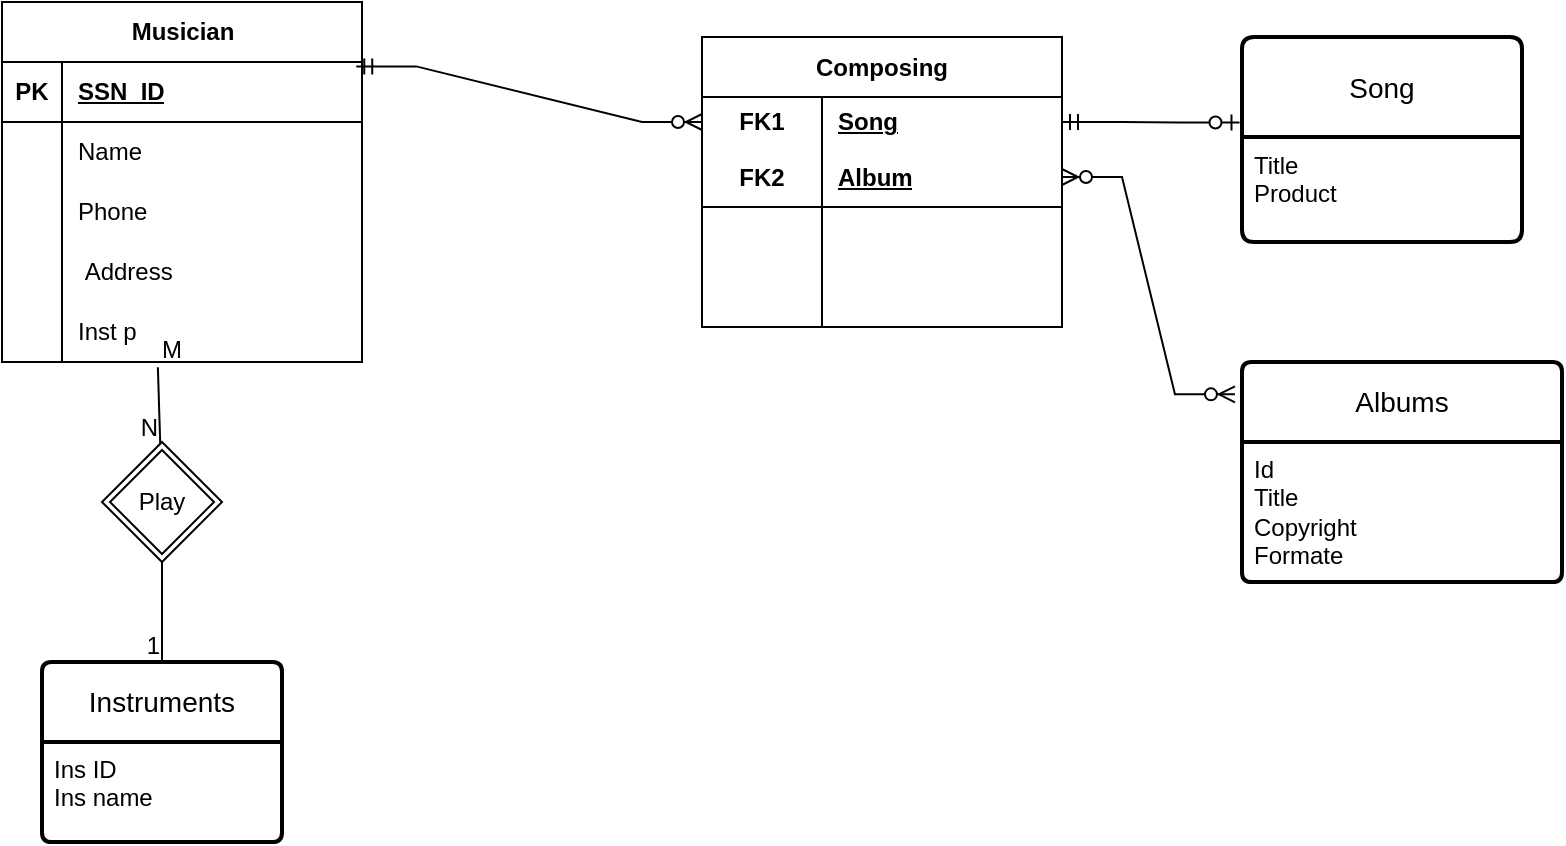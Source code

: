 <mxfile version="22.1.5" type="device">
  <diagram name="Page-1" id="RYSHmlMiUnHbTtB8zmpe">
    <mxGraphModel dx="1290" dy="591" grid="1" gridSize="10" guides="1" tooltips="1" connect="1" arrows="1" fold="1" page="1" pageScale="1" pageWidth="850" pageHeight="1100" math="0" shadow="0">
      <root>
        <mxCell id="0" />
        <mxCell id="1" parent="0" />
        <mxCell id="5WMIPq0qc2o_205MozTW-1" value="Musician" style="shape=table;startSize=30;container=1;collapsible=1;childLayout=tableLayout;fixedRows=1;rowLines=0;fontStyle=1;align=center;resizeLast=1;html=1;" vertex="1" parent="1">
          <mxGeometry x="40" y="50" width="180" height="180" as="geometry" />
        </mxCell>
        <mxCell id="5WMIPq0qc2o_205MozTW-2" value="" style="shape=tableRow;horizontal=0;startSize=0;swimlaneHead=0;swimlaneBody=0;fillColor=none;collapsible=0;dropTarget=0;points=[[0,0.5],[1,0.5]];portConstraint=eastwest;top=0;left=0;right=0;bottom=1;" vertex="1" parent="5WMIPq0qc2o_205MozTW-1">
          <mxGeometry y="30" width="180" height="30" as="geometry" />
        </mxCell>
        <mxCell id="5WMIPq0qc2o_205MozTW-3" value="PK" style="shape=partialRectangle;connectable=0;fillColor=none;top=0;left=0;bottom=0;right=0;fontStyle=1;overflow=hidden;whiteSpace=wrap;html=1;" vertex="1" parent="5WMIPq0qc2o_205MozTW-2">
          <mxGeometry width="30" height="30" as="geometry">
            <mxRectangle width="30" height="30" as="alternateBounds" />
          </mxGeometry>
        </mxCell>
        <mxCell id="5WMIPq0qc2o_205MozTW-4" value="SSN_ID" style="shape=partialRectangle;connectable=0;fillColor=none;top=0;left=0;bottom=0;right=0;align=left;spacingLeft=6;fontStyle=5;overflow=hidden;whiteSpace=wrap;html=1;" vertex="1" parent="5WMIPq0qc2o_205MozTW-2">
          <mxGeometry x="30" width="150" height="30" as="geometry">
            <mxRectangle width="150" height="30" as="alternateBounds" />
          </mxGeometry>
        </mxCell>
        <mxCell id="5WMIPq0qc2o_205MozTW-5" value="" style="shape=tableRow;horizontal=0;startSize=0;swimlaneHead=0;swimlaneBody=0;fillColor=none;collapsible=0;dropTarget=0;points=[[0,0.5],[1,0.5]];portConstraint=eastwest;top=0;left=0;right=0;bottom=0;" vertex="1" parent="5WMIPq0qc2o_205MozTW-1">
          <mxGeometry y="60" width="180" height="30" as="geometry" />
        </mxCell>
        <mxCell id="5WMIPq0qc2o_205MozTW-6" value="" style="shape=partialRectangle;connectable=0;fillColor=none;top=0;left=0;bottom=0;right=0;editable=1;overflow=hidden;whiteSpace=wrap;html=1;" vertex="1" parent="5WMIPq0qc2o_205MozTW-5">
          <mxGeometry width="30" height="30" as="geometry">
            <mxRectangle width="30" height="30" as="alternateBounds" />
          </mxGeometry>
        </mxCell>
        <mxCell id="5WMIPq0qc2o_205MozTW-7" value="Name" style="shape=partialRectangle;connectable=0;fillColor=none;top=0;left=0;bottom=0;right=0;align=left;spacingLeft=6;overflow=hidden;whiteSpace=wrap;html=1;" vertex="1" parent="5WMIPq0qc2o_205MozTW-5">
          <mxGeometry x="30" width="150" height="30" as="geometry">
            <mxRectangle width="150" height="30" as="alternateBounds" />
          </mxGeometry>
        </mxCell>
        <mxCell id="5WMIPq0qc2o_205MozTW-8" value="" style="shape=tableRow;horizontal=0;startSize=0;swimlaneHead=0;swimlaneBody=0;fillColor=none;collapsible=0;dropTarget=0;points=[[0,0.5],[1,0.5]];portConstraint=eastwest;top=0;left=0;right=0;bottom=0;" vertex="1" parent="5WMIPq0qc2o_205MozTW-1">
          <mxGeometry y="90" width="180" height="30" as="geometry" />
        </mxCell>
        <mxCell id="5WMIPq0qc2o_205MozTW-9" value="" style="shape=partialRectangle;connectable=0;fillColor=none;top=0;left=0;bottom=0;right=0;editable=1;overflow=hidden;whiteSpace=wrap;html=1;" vertex="1" parent="5WMIPq0qc2o_205MozTW-8">
          <mxGeometry width="30" height="30" as="geometry">
            <mxRectangle width="30" height="30" as="alternateBounds" />
          </mxGeometry>
        </mxCell>
        <mxCell id="5WMIPq0qc2o_205MozTW-10" value="Phone" style="shape=partialRectangle;connectable=0;fillColor=none;top=0;left=0;bottom=0;right=0;align=left;spacingLeft=6;overflow=hidden;whiteSpace=wrap;html=1;" vertex="1" parent="5WMIPq0qc2o_205MozTW-8">
          <mxGeometry x="30" width="150" height="30" as="geometry">
            <mxRectangle width="150" height="30" as="alternateBounds" />
          </mxGeometry>
        </mxCell>
        <mxCell id="5WMIPq0qc2o_205MozTW-11" value="" style="shape=tableRow;horizontal=0;startSize=0;swimlaneHead=0;swimlaneBody=0;fillColor=none;collapsible=0;dropTarget=0;points=[[0,0.5],[1,0.5]];portConstraint=eastwest;top=0;left=0;right=0;bottom=0;" vertex="1" parent="5WMIPq0qc2o_205MozTW-1">
          <mxGeometry y="120" width="180" height="30" as="geometry" />
        </mxCell>
        <mxCell id="5WMIPq0qc2o_205MozTW-12" value="" style="shape=partialRectangle;connectable=0;fillColor=none;top=0;left=0;bottom=0;right=0;editable=1;overflow=hidden;whiteSpace=wrap;html=1;" vertex="1" parent="5WMIPq0qc2o_205MozTW-11">
          <mxGeometry width="30" height="30" as="geometry">
            <mxRectangle width="30" height="30" as="alternateBounds" />
          </mxGeometry>
        </mxCell>
        <mxCell id="5WMIPq0qc2o_205MozTW-13" value="&amp;nbsp;Address" style="shape=partialRectangle;connectable=0;fillColor=none;top=0;left=0;bottom=0;right=0;align=left;spacingLeft=6;overflow=hidden;whiteSpace=wrap;html=1;" vertex="1" parent="5WMIPq0qc2o_205MozTW-11">
          <mxGeometry x="30" width="150" height="30" as="geometry">
            <mxRectangle width="150" height="30" as="alternateBounds" />
          </mxGeometry>
        </mxCell>
        <mxCell id="5WMIPq0qc2o_205MozTW-14" value="" style="shape=tableRow;horizontal=0;startSize=0;swimlaneHead=0;swimlaneBody=0;fillColor=none;collapsible=0;dropTarget=0;points=[[0,0.5],[1,0.5]];portConstraint=eastwest;top=0;left=0;right=0;bottom=0;" vertex="1" parent="5WMIPq0qc2o_205MozTW-1">
          <mxGeometry y="150" width="180" height="30" as="geometry" />
        </mxCell>
        <mxCell id="5WMIPq0qc2o_205MozTW-15" value="" style="shape=partialRectangle;connectable=0;fillColor=none;top=0;left=0;bottom=0;right=0;editable=1;overflow=hidden;whiteSpace=wrap;html=1;" vertex="1" parent="5WMIPq0qc2o_205MozTW-14">
          <mxGeometry width="30" height="30" as="geometry">
            <mxRectangle width="30" height="30" as="alternateBounds" />
          </mxGeometry>
        </mxCell>
        <mxCell id="5WMIPq0qc2o_205MozTW-16" value="Inst p" style="shape=partialRectangle;connectable=0;fillColor=none;top=0;left=0;bottom=0;right=0;align=left;spacingLeft=6;overflow=hidden;whiteSpace=wrap;html=1;" vertex="1" parent="5WMIPq0qc2o_205MozTW-14">
          <mxGeometry x="30" width="150" height="30" as="geometry">
            <mxRectangle width="150" height="30" as="alternateBounds" />
          </mxGeometry>
        </mxCell>
        <mxCell id="5WMIPq0qc2o_205MozTW-20" value="Play" style="shape=rhombus;double=1;perimeter=rhombusPerimeter;whiteSpace=wrap;html=1;align=center;" vertex="1" parent="1">
          <mxGeometry x="90" y="270" width="60" height="60" as="geometry" />
        </mxCell>
        <mxCell id="5WMIPq0qc2o_205MozTW-21" value="Instruments" style="swimlane;childLayout=stackLayout;horizontal=1;startSize=40;horizontalStack=0;rounded=1;fontSize=14;fontStyle=0;strokeWidth=2;resizeParent=0;resizeLast=1;shadow=0;dashed=0;align=center;arcSize=4;whiteSpace=wrap;html=1;" vertex="1" parent="1">
          <mxGeometry x="60" y="380" width="120" height="90" as="geometry" />
        </mxCell>
        <mxCell id="5WMIPq0qc2o_205MozTW-22" value="Ins ID&lt;br&gt;Ins name&lt;br&gt;" style="align=left;strokeColor=none;fillColor=none;spacingLeft=4;fontSize=12;verticalAlign=top;resizable=0;rotatable=0;part=1;html=1;" vertex="1" parent="5WMIPq0qc2o_205MozTW-21">
          <mxGeometry y="40" width="120" height="50" as="geometry" />
        </mxCell>
        <mxCell id="5WMIPq0qc2o_205MozTW-36" value="Composing" style="shape=table;startSize=30;container=1;collapsible=1;childLayout=tableLayout;fixedRows=1;rowLines=0;fontStyle=1;align=center;resizeLast=1;html=1;whiteSpace=wrap;" vertex="1" parent="1">
          <mxGeometry x="390" y="67.5" width="180" height="145" as="geometry" />
        </mxCell>
        <mxCell id="5WMIPq0qc2o_205MozTW-37" value="" style="shape=tableRow;horizontal=0;startSize=0;swimlaneHead=0;swimlaneBody=0;fillColor=none;collapsible=0;dropTarget=0;points=[[0,0.5],[1,0.5]];portConstraint=eastwest;top=0;left=0;right=0;bottom=0;html=1;" vertex="1" parent="5WMIPq0qc2o_205MozTW-36">
          <mxGeometry y="30" width="180" height="25" as="geometry" />
        </mxCell>
        <mxCell id="5WMIPq0qc2o_205MozTW-38" value="FK1" style="shape=partialRectangle;connectable=0;fillColor=none;top=0;left=0;bottom=0;right=0;fontStyle=1;overflow=hidden;html=1;whiteSpace=wrap;" vertex="1" parent="5WMIPq0qc2o_205MozTW-37">
          <mxGeometry width="60" height="25" as="geometry">
            <mxRectangle width="60" height="25" as="alternateBounds" />
          </mxGeometry>
        </mxCell>
        <mxCell id="5WMIPq0qc2o_205MozTW-39" value="Song" style="shape=partialRectangle;connectable=0;fillColor=none;top=0;left=0;bottom=0;right=0;align=left;spacingLeft=6;fontStyle=5;overflow=hidden;html=1;whiteSpace=wrap;" vertex="1" parent="5WMIPq0qc2o_205MozTW-37">
          <mxGeometry x="60" width="120" height="25" as="geometry">
            <mxRectangle width="120" height="25" as="alternateBounds" />
          </mxGeometry>
        </mxCell>
        <mxCell id="5WMIPq0qc2o_205MozTW-40" value="" style="shape=tableRow;horizontal=0;startSize=0;swimlaneHead=0;swimlaneBody=0;fillColor=none;collapsible=0;dropTarget=0;points=[[0,0.5],[1,0.5]];portConstraint=eastwest;top=0;left=0;right=0;bottom=1;html=1;" vertex="1" parent="5WMIPq0qc2o_205MozTW-36">
          <mxGeometry y="55" width="180" height="30" as="geometry" />
        </mxCell>
        <mxCell id="5WMIPq0qc2o_205MozTW-41" value="FK2" style="shape=partialRectangle;connectable=0;fillColor=none;top=0;left=0;bottom=0;right=0;fontStyle=1;overflow=hidden;html=1;whiteSpace=wrap;" vertex="1" parent="5WMIPq0qc2o_205MozTW-40">
          <mxGeometry width="60" height="30" as="geometry">
            <mxRectangle width="60" height="30" as="alternateBounds" />
          </mxGeometry>
        </mxCell>
        <mxCell id="5WMIPq0qc2o_205MozTW-42" value="Album" style="shape=partialRectangle;connectable=0;fillColor=none;top=0;left=0;bottom=0;right=0;align=left;spacingLeft=6;fontStyle=5;overflow=hidden;html=1;whiteSpace=wrap;" vertex="1" parent="5WMIPq0qc2o_205MozTW-40">
          <mxGeometry x="60" width="120" height="30" as="geometry">
            <mxRectangle width="120" height="30" as="alternateBounds" />
          </mxGeometry>
        </mxCell>
        <mxCell id="5WMIPq0qc2o_205MozTW-43" value="" style="shape=tableRow;horizontal=0;startSize=0;swimlaneHead=0;swimlaneBody=0;fillColor=none;collapsible=0;dropTarget=0;points=[[0,0.5],[1,0.5]];portConstraint=eastwest;top=0;left=0;right=0;bottom=0;html=1;" vertex="1" parent="5WMIPq0qc2o_205MozTW-36">
          <mxGeometry y="85" width="180" height="30" as="geometry" />
        </mxCell>
        <mxCell id="5WMIPq0qc2o_205MozTW-44" value="" style="shape=partialRectangle;connectable=0;fillColor=none;top=0;left=0;bottom=0;right=0;editable=1;overflow=hidden;html=1;whiteSpace=wrap;" vertex="1" parent="5WMIPq0qc2o_205MozTW-43">
          <mxGeometry width="60" height="30" as="geometry">
            <mxRectangle width="60" height="30" as="alternateBounds" />
          </mxGeometry>
        </mxCell>
        <mxCell id="5WMIPq0qc2o_205MozTW-45" value="" style="shape=partialRectangle;connectable=0;fillColor=none;top=0;left=0;bottom=0;right=0;align=left;spacingLeft=6;overflow=hidden;html=1;whiteSpace=wrap;" vertex="1" parent="5WMIPq0qc2o_205MozTW-43">
          <mxGeometry x="60" width="120" height="30" as="geometry">
            <mxRectangle width="120" height="30" as="alternateBounds" />
          </mxGeometry>
        </mxCell>
        <mxCell id="5WMIPq0qc2o_205MozTW-46" value="" style="shape=tableRow;horizontal=0;startSize=0;swimlaneHead=0;swimlaneBody=0;fillColor=none;collapsible=0;dropTarget=0;points=[[0,0.5],[1,0.5]];portConstraint=eastwest;top=0;left=0;right=0;bottom=0;html=1;" vertex="1" parent="5WMIPq0qc2o_205MozTW-36">
          <mxGeometry y="115" width="180" height="30" as="geometry" />
        </mxCell>
        <mxCell id="5WMIPq0qc2o_205MozTW-47" value="" style="shape=partialRectangle;connectable=0;fillColor=none;top=0;left=0;bottom=0;right=0;editable=1;overflow=hidden;html=1;whiteSpace=wrap;" vertex="1" parent="5WMIPq0qc2o_205MozTW-46">
          <mxGeometry width="60" height="30" as="geometry">
            <mxRectangle width="60" height="30" as="alternateBounds" />
          </mxGeometry>
        </mxCell>
        <mxCell id="5WMIPq0qc2o_205MozTW-48" value="" style="shape=partialRectangle;connectable=0;fillColor=none;top=0;left=0;bottom=0;right=0;align=left;spacingLeft=6;overflow=hidden;html=1;whiteSpace=wrap;" vertex="1" parent="5WMIPq0qc2o_205MozTW-46">
          <mxGeometry x="60" width="120" height="30" as="geometry">
            <mxRectangle width="120" height="30" as="alternateBounds" />
          </mxGeometry>
        </mxCell>
        <mxCell id="5WMIPq0qc2o_205MozTW-49" value="Song" style="swimlane;childLayout=stackLayout;horizontal=1;startSize=50;horizontalStack=0;rounded=1;fontSize=14;fontStyle=0;strokeWidth=2;resizeParent=0;resizeLast=1;shadow=0;dashed=0;align=center;arcSize=4;whiteSpace=wrap;html=1;" vertex="1" parent="1">
          <mxGeometry x="660" y="67.5" width="140" height="102.5" as="geometry" />
        </mxCell>
        <mxCell id="5WMIPq0qc2o_205MozTW-50" value="Title&lt;br&gt;Product" style="align=left;strokeColor=none;fillColor=none;spacingLeft=4;fontSize=12;verticalAlign=top;resizable=0;rotatable=0;part=1;html=1;" vertex="1" parent="5WMIPq0qc2o_205MozTW-49">
          <mxGeometry y="50" width="140" height="52.5" as="geometry" />
        </mxCell>
        <mxCell id="5WMIPq0qc2o_205MozTW-52" value="Albums" style="swimlane;childLayout=stackLayout;horizontal=1;startSize=40;horizontalStack=0;rounded=1;fontSize=14;fontStyle=0;strokeWidth=2;resizeParent=0;resizeLast=1;shadow=0;dashed=0;align=center;arcSize=4;whiteSpace=wrap;html=1;" vertex="1" parent="1">
          <mxGeometry x="660" y="230" width="160" height="110" as="geometry" />
        </mxCell>
        <mxCell id="5WMIPq0qc2o_205MozTW-53" value="Id&lt;br&gt;Title&lt;br&gt;Copyright&lt;br&gt;Formate" style="align=left;strokeColor=none;fillColor=none;spacingLeft=4;fontSize=12;verticalAlign=top;resizable=0;rotatable=0;part=1;html=1;" vertex="1" parent="5WMIPq0qc2o_205MozTW-52">
          <mxGeometry y="40" width="160" height="70" as="geometry" />
        </mxCell>
        <mxCell id="5WMIPq0qc2o_205MozTW-56" value="" style="endArrow=none;html=1;rounded=0;exitX=0.433;exitY=1.087;exitDx=0;exitDy=0;exitPerimeter=0;" edge="1" parent="1" source="5WMIPq0qc2o_205MozTW-14" target="5WMIPq0qc2o_205MozTW-20">
          <mxGeometry relative="1" as="geometry">
            <mxPoint x="350" y="280" as="sourcePoint" />
            <mxPoint x="510" y="280" as="targetPoint" />
          </mxGeometry>
        </mxCell>
        <mxCell id="5WMIPq0qc2o_205MozTW-57" value="M" style="resizable=0;html=1;whiteSpace=wrap;align=left;verticalAlign=bottom;" connectable="0" vertex="1" parent="5WMIPq0qc2o_205MozTW-56">
          <mxGeometry x="-1" relative="1" as="geometry" />
        </mxCell>
        <mxCell id="5WMIPq0qc2o_205MozTW-58" value="N" style="resizable=0;html=1;whiteSpace=wrap;align=right;verticalAlign=bottom;" connectable="0" vertex="1" parent="5WMIPq0qc2o_205MozTW-56">
          <mxGeometry x="1" relative="1" as="geometry" />
        </mxCell>
        <mxCell id="5WMIPq0qc2o_205MozTW-59" value="" style="endArrow=none;html=1;rounded=0;entryX=0.5;entryY=0;entryDx=0;entryDy=0;" edge="1" parent="1" source="5WMIPq0qc2o_205MozTW-20" target="5WMIPq0qc2o_205MozTW-21">
          <mxGeometry relative="1" as="geometry">
            <mxPoint x="350" y="280" as="sourcePoint" />
            <mxPoint x="510" y="280" as="targetPoint" />
          </mxGeometry>
        </mxCell>
        <mxCell id="5WMIPq0qc2o_205MozTW-60" value="1" style="resizable=0;html=1;whiteSpace=wrap;align=right;verticalAlign=bottom;" connectable="0" vertex="1" parent="5WMIPq0qc2o_205MozTW-59">
          <mxGeometry x="1" relative="1" as="geometry" />
        </mxCell>
        <mxCell id="5WMIPq0qc2o_205MozTW-61" value="" style="edgeStyle=entityRelationEdgeStyle;fontSize=12;html=1;endArrow=ERzeroToMany;startArrow=ERmandOne;rounded=0;exitX=0.984;exitY=0.073;exitDx=0;exitDy=0;entryX=0;entryY=0.5;entryDx=0;entryDy=0;exitPerimeter=0;" edge="1" parent="1" source="5WMIPq0qc2o_205MozTW-2" target="5WMIPq0qc2o_205MozTW-37">
          <mxGeometry width="100" height="100" relative="1" as="geometry">
            <mxPoint x="380" y="330" as="sourcePoint" />
            <mxPoint x="380" y="110" as="targetPoint" />
          </mxGeometry>
        </mxCell>
        <mxCell id="5WMIPq0qc2o_205MozTW-62" value="" style="edgeStyle=entityRelationEdgeStyle;fontSize=12;html=1;endArrow=ERzeroToOne;startArrow=ERmandOne;rounded=0;exitX=1;exitY=0.5;exitDx=0;exitDy=0;entryX=-0.009;entryY=0.417;entryDx=0;entryDy=0;entryPerimeter=0;" edge="1" parent="1" source="5WMIPq0qc2o_205MozTW-37" target="5WMIPq0qc2o_205MozTW-49">
          <mxGeometry width="100" height="100" relative="1" as="geometry">
            <mxPoint x="380" y="330" as="sourcePoint" />
            <mxPoint x="480" y="230" as="targetPoint" />
          </mxGeometry>
        </mxCell>
        <mxCell id="5WMIPq0qc2o_205MozTW-63" value="" style="edgeStyle=entityRelationEdgeStyle;fontSize=12;html=1;endArrow=ERzeroToMany;endFill=1;startArrow=ERzeroToMany;rounded=0;exitX=1;exitY=0.5;exitDx=0;exitDy=0;entryX=-0.022;entryY=0.147;entryDx=0;entryDy=0;entryPerimeter=0;" edge="1" parent="1" source="5WMIPq0qc2o_205MozTW-40" target="5WMIPq0qc2o_205MozTW-52">
          <mxGeometry width="100" height="100" relative="1" as="geometry">
            <mxPoint x="380" y="330" as="sourcePoint" />
            <mxPoint x="480" y="230" as="targetPoint" />
          </mxGeometry>
        </mxCell>
      </root>
    </mxGraphModel>
  </diagram>
</mxfile>
